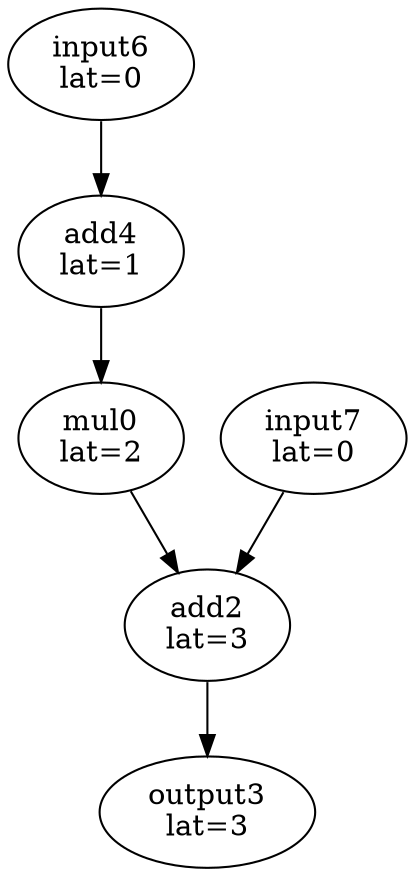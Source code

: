 Digraph G {
"input6"[label = "\N\nlat=0"];
"input7"[label = "\N\nlat=0"];
"output3"[label = "\N\nlat=3"];
"add2"->"output3"
"mul0"[label = "\N\nlat=2"];
"add4"->"mul0";
"add2"[label = "\N\nlat=3"];
"mul0"->"add2";
"input7"->"add2";
"add4"[label = "\N\nlat=1"];
"input6"->"add4";
}
